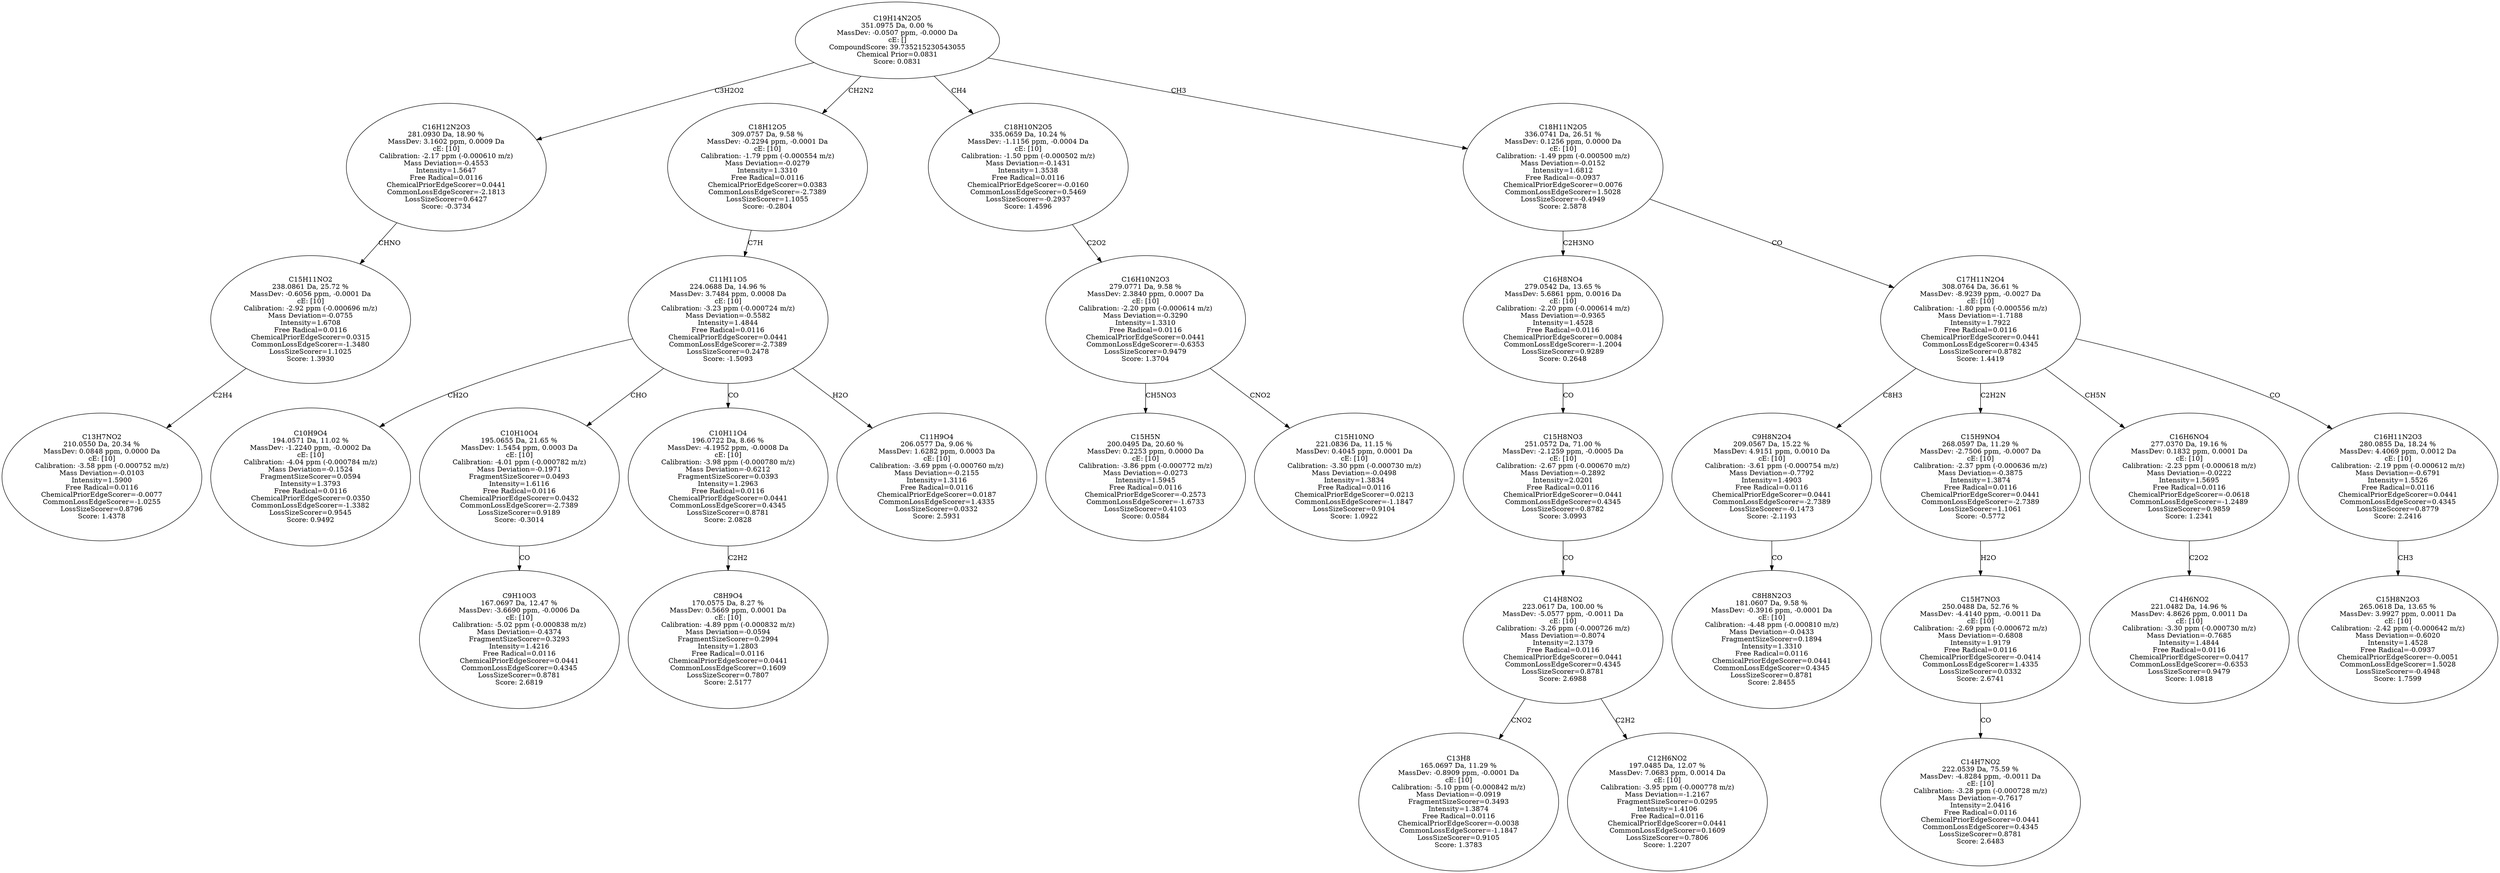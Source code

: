 strict digraph {
v1 [label="C13H7NO2\n210.0550 Da, 20.34 %\nMassDev: 0.0848 ppm, 0.0000 Da\ncE: [10]\nCalibration: -3.58 ppm (-0.000752 m/z)\nMass Deviation=-0.0103\nIntensity=1.5900\nFree Radical=0.0116\nChemicalPriorEdgeScorer=-0.0077\nCommonLossEdgeScorer=-1.0255\nLossSizeScorer=0.8796\nScore: 1.4378"];
v2 [label="C15H11NO2\n238.0861 Da, 25.72 %\nMassDev: -0.6056 ppm, -0.0001 Da\ncE: [10]\nCalibration: -2.92 ppm (-0.000696 m/z)\nMass Deviation=-0.0755\nIntensity=1.6708\nFree Radical=0.0116\nChemicalPriorEdgeScorer=0.0315\nCommonLossEdgeScorer=-1.3480\nLossSizeScorer=1.1025\nScore: 1.3930"];
v3 [label="C16H12N2O3\n281.0930 Da, 18.90 %\nMassDev: 3.1602 ppm, 0.0009 Da\ncE: [10]\nCalibration: -2.17 ppm (-0.000610 m/z)\nMass Deviation=-0.4553\nIntensity=1.5647\nFree Radical=0.0116\nChemicalPriorEdgeScorer=0.0441\nCommonLossEdgeScorer=-2.1813\nLossSizeScorer=0.6427\nScore: -0.3734"];
v4 [label="C10H9O4\n194.0571 Da, 11.02 %\nMassDev: -1.2240 ppm, -0.0002 Da\ncE: [10]\nCalibration: -4.04 ppm (-0.000784 m/z)\nMass Deviation=-0.1524\nFragmentSizeScorer=0.0594\nIntensity=1.3793\nFree Radical=0.0116\nChemicalPriorEdgeScorer=0.0350\nCommonLossEdgeScorer=-1.3382\nLossSizeScorer=0.9545\nScore: 0.9492"];
v5 [label="C9H10O3\n167.0697 Da, 12.47 %\nMassDev: -3.6690 ppm, -0.0006 Da\ncE: [10]\nCalibration: -5.02 ppm (-0.000838 m/z)\nMass Deviation=-0.4374\nFragmentSizeScorer=0.3293\nIntensity=1.4216\nFree Radical=0.0116\nChemicalPriorEdgeScorer=0.0441\nCommonLossEdgeScorer=0.4345\nLossSizeScorer=0.8781\nScore: 2.6819"];
v6 [label="C10H10O4\n195.0655 Da, 21.65 %\nMassDev: 1.5454 ppm, 0.0003 Da\ncE: [10]\nCalibration: -4.01 ppm (-0.000782 m/z)\nMass Deviation=-0.1971\nFragmentSizeScorer=0.0493\nIntensity=1.6116\nFree Radical=0.0116\nChemicalPriorEdgeScorer=0.0432\nCommonLossEdgeScorer=-2.7389\nLossSizeScorer=0.9189\nScore: -0.3014"];
v7 [label="C8H9O4\n170.0575 Da, 8.27 %\nMassDev: 0.5669 ppm, 0.0001 Da\ncE: [10]\nCalibration: -4.89 ppm (-0.000832 m/z)\nMass Deviation=-0.0594\nFragmentSizeScorer=0.2994\nIntensity=1.2803\nFree Radical=0.0116\nChemicalPriorEdgeScorer=0.0441\nCommonLossEdgeScorer=0.1609\nLossSizeScorer=0.7807\nScore: 2.5177"];
v8 [label="C10H11O4\n196.0722 Da, 8.66 %\nMassDev: -4.1952 ppm, -0.0008 Da\ncE: [10]\nCalibration: -3.98 ppm (-0.000780 m/z)\nMass Deviation=-0.6212\nFragmentSizeScorer=0.0393\nIntensity=1.2963\nFree Radical=0.0116\nChemicalPriorEdgeScorer=0.0441\nCommonLossEdgeScorer=0.4345\nLossSizeScorer=0.8781\nScore: 2.0828"];
v9 [label="C11H9O4\n206.0577 Da, 9.06 %\nMassDev: 1.6282 ppm, 0.0003 Da\ncE: [10]\nCalibration: -3.69 ppm (-0.000760 m/z)\nMass Deviation=-0.2155\nIntensity=1.3116\nFree Radical=0.0116\nChemicalPriorEdgeScorer=0.0187\nCommonLossEdgeScorer=1.4335\nLossSizeScorer=0.0332\nScore: 2.5931"];
v10 [label="C11H11O5\n224.0688 Da, 14.96 %\nMassDev: 3.7484 ppm, 0.0008 Da\ncE: [10]\nCalibration: -3.23 ppm (-0.000724 m/z)\nMass Deviation=-0.5582\nIntensity=1.4844\nFree Radical=0.0116\nChemicalPriorEdgeScorer=0.0441\nCommonLossEdgeScorer=-2.7389\nLossSizeScorer=0.2478\nScore: -1.5093"];
v11 [label="C18H12O5\n309.0757 Da, 9.58 %\nMassDev: -0.2294 ppm, -0.0001 Da\ncE: [10]\nCalibration: -1.79 ppm (-0.000554 m/z)\nMass Deviation=-0.0279\nIntensity=1.3310\nFree Radical=0.0116\nChemicalPriorEdgeScorer=0.0383\nCommonLossEdgeScorer=-2.7389\nLossSizeScorer=1.1055\nScore: -0.2804"];
v12 [label="C15H5N\n200.0495 Da, 20.60 %\nMassDev: 0.2253 ppm, 0.0000 Da\ncE: [10]\nCalibration: -3.86 ppm (-0.000772 m/z)\nMass Deviation=-0.0273\nIntensity=1.5945\nFree Radical=0.0116\nChemicalPriorEdgeScorer=-0.2573\nCommonLossEdgeScorer=-1.6733\nLossSizeScorer=0.4103\nScore: 0.0584"];
v13 [label="C15H10NO\n221.0836 Da, 11.15 %\nMassDev: 0.4045 ppm, 0.0001 Da\ncE: [10]\nCalibration: -3.30 ppm (-0.000730 m/z)\nMass Deviation=-0.0498\nIntensity=1.3834\nFree Radical=0.0116\nChemicalPriorEdgeScorer=0.0213\nCommonLossEdgeScorer=-1.1847\nLossSizeScorer=0.9104\nScore: 1.0922"];
v14 [label="C16H10N2O3\n279.0771 Da, 9.58 %\nMassDev: 2.3840 ppm, 0.0007 Da\ncE: [10]\nCalibration: -2.20 ppm (-0.000614 m/z)\nMass Deviation=-0.3290\nIntensity=1.3310\nFree Radical=0.0116\nChemicalPriorEdgeScorer=0.0441\nCommonLossEdgeScorer=-0.6353\nLossSizeScorer=0.9479\nScore: 1.3704"];
v15 [label="C18H10N2O5\n335.0659 Da, 10.24 %\nMassDev: -1.1156 ppm, -0.0004 Da\ncE: [10]\nCalibration: -1.50 ppm (-0.000502 m/z)\nMass Deviation=-0.1431\nIntensity=1.3538\nFree Radical=0.0116\nChemicalPriorEdgeScorer=-0.0160\nCommonLossEdgeScorer=0.5469\nLossSizeScorer=-0.2937\nScore: 1.4596"];
v16 [label="C13H8\n165.0697 Da, 11.29 %\nMassDev: -0.8909 ppm, -0.0001 Da\ncE: [10]\nCalibration: -5.10 ppm (-0.000842 m/z)\nMass Deviation=-0.0919\nFragmentSizeScorer=0.3493\nIntensity=1.3874\nFree Radical=0.0116\nChemicalPriorEdgeScorer=-0.0038\nCommonLossEdgeScorer=-1.1847\nLossSizeScorer=0.9105\nScore: 1.3783"];
v17 [label="C12H6NO2\n197.0485 Da, 12.07 %\nMassDev: 7.0683 ppm, 0.0014 Da\ncE: [10]\nCalibration: -3.95 ppm (-0.000778 m/z)\nMass Deviation=-1.2167\nFragmentSizeScorer=0.0295\nIntensity=1.4106\nFree Radical=0.0116\nChemicalPriorEdgeScorer=0.0441\nCommonLossEdgeScorer=0.1609\nLossSizeScorer=0.7806\nScore: 1.2207"];
v18 [label="C14H8NO2\n223.0617 Da, 100.00 %\nMassDev: -5.0577 ppm, -0.0011 Da\ncE: [10]\nCalibration: -3.26 ppm (-0.000726 m/z)\nMass Deviation=-0.8074\nIntensity=2.1379\nFree Radical=0.0116\nChemicalPriorEdgeScorer=0.0441\nCommonLossEdgeScorer=0.4345\nLossSizeScorer=0.8781\nScore: 2.6988"];
v19 [label="C15H8NO3\n251.0572 Da, 71.00 %\nMassDev: -2.1259 ppm, -0.0005 Da\ncE: [10]\nCalibration: -2.67 ppm (-0.000670 m/z)\nMass Deviation=-0.2892\nIntensity=2.0201\nFree Radical=0.0116\nChemicalPriorEdgeScorer=0.0441\nCommonLossEdgeScorer=0.4345\nLossSizeScorer=0.8782\nScore: 3.0993"];
v20 [label="C16H8NO4\n279.0542 Da, 13.65 %\nMassDev: 5.6861 ppm, 0.0016 Da\ncE: [10]\nCalibration: -2.20 ppm (-0.000614 m/z)\nMass Deviation=-0.9365\nIntensity=1.4528\nFree Radical=0.0116\nChemicalPriorEdgeScorer=0.0084\nCommonLossEdgeScorer=-1.2004\nLossSizeScorer=0.9289\nScore: 0.2648"];
v21 [label="C8H8N2O3\n181.0607 Da, 9.58 %\nMassDev: -0.3916 ppm, -0.0001 Da\ncE: [10]\nCalibration: -4.48 ppm (-0.000810 m/z)\nMass Deviation=-0.0433\nFragmentSizeScorer=0.1894\nIntensity=1.3310\nFree Radical=0.0116\nChemicalPriorEdgeScorer=0.0441\nCommonLossEdgeScorer=0.4345\nLossSizeScorer=0.8781\nScore: 2.8455"];
v22 [label="C9H8N2O4\n209.0567 Da, 15.22 %\nMassDev: 4.9151 ppm, 0.0010 Da\ncE: [10]\nCalibration: -3.61 ppm (-0.000754 m/z)\nMass Deviation=-0.7792\nIntensity=1.4903\nFree Radical=0.0116\nChemicalPriorEdgeScorer=0.0441\nCommonLossEdgeScorer=-2.7389\nLossSizeScorer=-0.1473\nScore: -2.1193"];
v23 [label="C14H7NO2\n222.0539 Da, 75.59 %\nMassDev: -4.8284 ppm, -0.0011 Da\ncE: [10]\nCalibration: -3.28 ppm (-0.000728 m/z)\nMass Deviation=-0.7617\nIntensity=2.0416\nFree Radical=0.0116\nChemicalPriorEdgeScorer=0.0441\nCommonLossEdgeScorer=0.4345\nLossSizeScorer=0.8781\nScore: 2.6483"];
v24 [label="C15H7NO3\n250.0488 Da, 52.76 %\nMassDev: -4.4140 ppm, -0.0011 Da\ncE: [10]\nCalibration: -2.69 ppm (-0.000672 m/z)\nMass Deviation=-0.6808\nIntensity=1.9179\nFree Radical=0.0116\nChemicalPriorEdgeScorer=-0.0414\nCommonLossEdgeScorer=1.4335\nLossSizeScorer=0.0332\nScore: 2.6741"];
v25 [label="C15H9NO4\n268.0597 Da, 11.29 %\nMassDev: -2.7506 ppm, -0.0007 Da\ncE: [10]\nCalibration: -2.37 ppm (-0.000636 m/z)\nMass Deviation=-0.3875\nIntensity=1.3874\nFree Radical=0.0116\nChemicalPriorEdgeScorer=0.0441\nCommonLossEdgeScorer=-2.7389\nLossSizeScorer=1.1061\nScore: -0.5772"];
v26 [label="C14H6NO2\n221.0482 Da, 14.96 %\nMassDev: 4.8626 ppm, 0.0011 Da\ncE: [10]\nCalibration: -3.30 ppm (-0.000730 m/z)\nMass Deviation=-0.7685\nIntensity=1.4844\nFree Radical=0.0116\nChemicalPriorEdgeScorer=0.0417\nCommonLossEdgeScorer=-0.6353\nLossSizeScorer=0.9479\nScore: 1.0818"];
v27 [label="C16H6NO4\n277.0370 Da, 19.16 %\nMassDev: 0.1832 ppm, 0.0001 Da\ncE: [10]\nCalibration: -2.23 ppm (-0.000618 m/z)\nMass Deviation=-0.0222\nIntensity=1.5695\nFree Radical=0.0116\nChemicalPriorEdgeScorer=-0.0618\nCommonLossEdgeScorer=-1.2489\nLossSizeScorer=0.9859\nScore: 1.2341"];
v28 [label="C15H8N2O3\n265.0618 Da, 13.65 %\nMassDev: 3.9927 ppm, 0.0011 Da\ncE: [10]\nCalibration: -2.42 ppm (-0.000642 m/z)\nMass Deviation=-0.6020\nIntensity=1.4528\nFree Radical=-0.0937\nChemicalPriorEdgeScorer=-0.0051\nCommonLossEdgeScorer=1.5028\nLossSizeScorer=-0.4948\nScore: 1.7599"];
v29 [label="C16H11N2O3\n280.0855 Da, 18.24 %\nMassDev: 4.4069 ppm, 0.0012 Da\ncE: [10]\nCalibration: -2.19 ppm (-0.000612 m/z)\nMass Deviation=-0.6791\nIntensity=1.5526\nFree Radical=0.0116\nChemicalPriorEdgeScorer=0.0441\nCommonLossEdgeScorer=0.4345\nLossSizeScorer=0.8779\nScore: 2.2416"];
v30 [label="C17H11N2O4\n308.0764 Da, 36.61 %\nMassDev: -8.9239 ppm, -0.0027 Da\ncE: [10]\nCalibration: -1.80 ppm (-0.000556 m/z)\nMass Deviation=-1.7188\nIntensity=1.7922\nFree Radical=0.0116\nChemicalPriorEdgeScorer=0.0441\nCommonLossEdgeScorer=0.4345\nLossSizeScorer=0.8782\nScore: 1.4419"];
v31 [label="C18H11N2O5\n336.0741 Da, 26.51 %\nMassDev: 0.1256 ppm, 0.0000 Da\ncE: [10]\nCalibration: -1.49 ppm (-0.000500 m/z)\nMass Deviation=-0.0152\nIntensity=1.6812\nFree Radical=-0.0937\nChemicalPriorEdgeScorer=0.0076\nCommonLossEdgeScorer=1.5028\nLossSizeScorer=-0.4949\nScore: 2.5878"];
v32 [label="C19H14N2O5\n351.0975 Da, 0.00 %\nMassDev: -0.0507 ppm, -0.0000 Da\ncE: []\nCompoundScore: 39.735215230543055\nChemical Prior=0.0831\nScore: 0.0831"];
v2 -> v1 [label="C2H4"];
v3 -> v2 [label="CHNO"];
v32 -> v3 [label="C3H2O2"];
v10 -> v4 [label="CH2O"];
v6 -> v5 [label="CO"];
v10 -> v6 [label="CHO"];
v8 -> v7 [label="C2H2"];
v10 -> v8 [label="CO"];
v10 -> v9 [label="H2O"];
v11 -> v10 [label="C7H"];
v32 -> v11 [label="CH2N2"];
v14 -> v12 [label="CH5NO3"];
v14 -> v13 [label="CNO2"];
v15 -> v14 [label="C2O2"];
v32 -> v15 [label="CH4"];
v18 -> v16 [label="CNO2"];
v18 -> v17 [label="C2H2"];
v19 -> v18 [label="CO"];
v20 -> v19 [label="CO"];
v31 -> v20 [label="C2H3NO"];
v22 -> v21 [label="CO"];
v30 -> v22 [label="C8H3"];
v24 -> v23 [label="CO"];
v25 -> v24 [label="H2O"];
v30 -> v25 [label="C2H2N"];
v27 -> v26 [label="C2O2"];
v30 -> v27 [label="CH5N"];
v29 -> v28 [label="CH3"];
v30 -> v29 [label="CO"];
v31 -> v30 [label="CO"];
v32 -> v31 [label="CH3"];
}